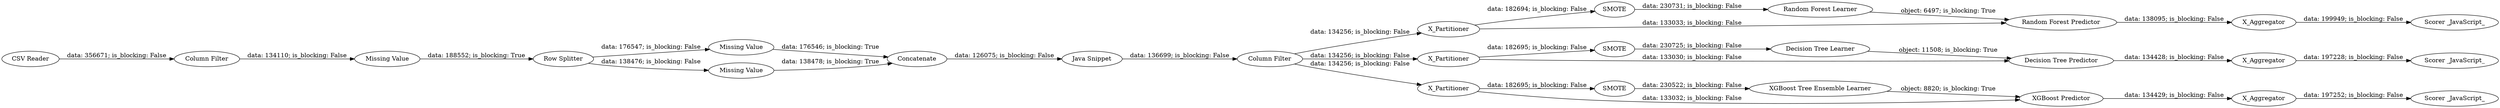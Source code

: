 digraph {
	"-1239120256937668081_281" [label="Java Snippet"]
	"-1239120256937668081_278" [label="Missing Value"]
	"3448446247728775094_318" [label=SMOTE]
	"3448446247728775094_323" [label=X_Aggregator]
	"3448446247728775094_288" [label=X_Aggregator]
	"3448446247728775094_317" [label=X_Partitioner]
	"6808568707035452253_133" [label="Missing Value"]
	"6808568707035452253_135" [label=Concatenate]
	"3448446247728775094_284" [label=X_Partitioner]
	"3448446247728775094_313" [label="Random Forest Learner"]
	"-1239120256937668081_292" [label="Column Filter"]
	"3448446247728775094_322" [label=SMOTE]
	"3448446247728775094_324" [label="Scorer _JavaScript_"]
	"3448446247728775094_319" [label="XGBoost Tree Ensemble Learner"]
	"3448446247728775094_286" [label="Decision Tree Learner"]
	"3448446247728775094_314" [label="Random Forest Predictor"]
	"-1239120256937668081_275" [label="Column Filter"]
	"3448446247728775094_316" [label="Scorer _JavaScript_"]
	"3448446247728775094_320" [label="XGBoost Predictor"]
	"6808568707035452253_132" [label="Row Splitter"]
	"3448446247728775094_293" [label="Scorer _JavaScript_"]
	"3448446247728775094_321" [label=X_Partitioner]
	"3448446247728775094_285" [label=SMOTE]
	"3448446247728775094_287" [label="Decision Tree Predictor"]
	"3448446247728775094_315" [label=X_Aggregator]
	"-1239120256937668081_295" [label="CSV Reader"]
	"6808568707035452253_134" [label="Missing Value"]
	"3448446247728775094_318" -> "3448446247728775094_313" [label="data: 230731; is_blocking: False"]
	"6808568707035452253_135" -> "-1239120256937668081_281" [label="data: 126075; is_blocking: False"]
	"6808568707035452253_132" -> "6808568707035452253_134" [label="data: 138476; is_blocking: False"]
	"3448446247728775094_320" -> "3448446247728775094_323" [label="data: 134429; is_blocking: False"]
	"3448446247728775094_313" -> "3448446247728775094_314" [label="object: 6497; is_blocking: True"]
	"-1239120256937668081_275" -> "-1239120256937668081_278" [label="data: 134110; is_blocking: False"]
	"6808568707035452253_133" -> "6808568707035452253_135" [label="data: 176546; is_blocking: True"]
	"-1239120256937668081_281" -> "-1239120256937668081_292" [label="data: 136699; is_blocking: False"]
	"3448446247728775094_314" -> "3448446247728775094_315" [label="data: 138095; is_blocking: False"]
	"3448446247728775094_323" -> "3448446247728775094_324" [label="data: 197252; is_blocking: False"]
	"3448446247728775094_287" -> "3448446247728775094_288" [label="data: 134428; is_blocking: False"]
	"-1239120256937668081_292" -> "3448446247728775094_317" [label="data: 134256; is_blocking: False"]
	"3448446247728775094_317" -> "3448446247728775094_314" [label="data: 133033; is_blocking: False"]
	"-1239120256937668081_295" -> "-1239120256937668081_275" [label="data: 356671; is_blocking: False"]
	"3448446247728775094_288" -> "3448446247728775094_293" [label="data: 197228; is_blocking: False"]
	"3448446247728775094_322" -> "3448446247728775094_319" [label="data: 230522; is_blocking: False"]
	"3448446247728775094_317" -> "3448446247728775094_318" [label="data: 182694; is_blocking: False"]
	"3448446247728775094_286" -> "3448446247728775094_287" [label="object: 11508; is_blocking: True"]
	"6808568707035452253_132" -> "6808568707035452253_133" [label="data: 176547; is_blocking: False"]
	"3448446247728775094_285" -> "3448446247728775094_286" [label="data: 230725; is_blocking: False"]
	"3448446247728775094_315" -> "3448446247728775094_316" [label="data: 199949; is_blocking: False"]
	"3448446247728775094_284" -> "3448446247728775094_285" [label="data: 182695; is_blocking: False"]
	"3448446247728775094_319" -> "3448446247728775094_320" [label="object: 8820; is_blocking: True"]
	"3448446247728775094_321" -> "3448446247728775094_320" [label="data: 133032; is_blocking: False"]
	"3448446247728775094_321" -> "3448446247728775094_322" [label="data: 182695; is_blocking: False"]
	"-1239120256937668081_278" -> "6808568707035452253_132" [label="data: 188552; is_blocking: True"]
	"6808568707035452253_134" -> "6808568707035452253_135" [label="data: 138478; is_blocking: True"]
	"-1239120256937668081_292" -> "3448446247728775094_321" [label="data: 134256; is_blocking: False"]
	"3448446247728775094_284" -> "3448446247728775094_287" [label="data: 133030; is_blocking: False"]
	"-1239120256937668081_292" -> "3448446247728775094_284" [label="data: 134256; is_blocking: False"]
	rankdir=LR
}
